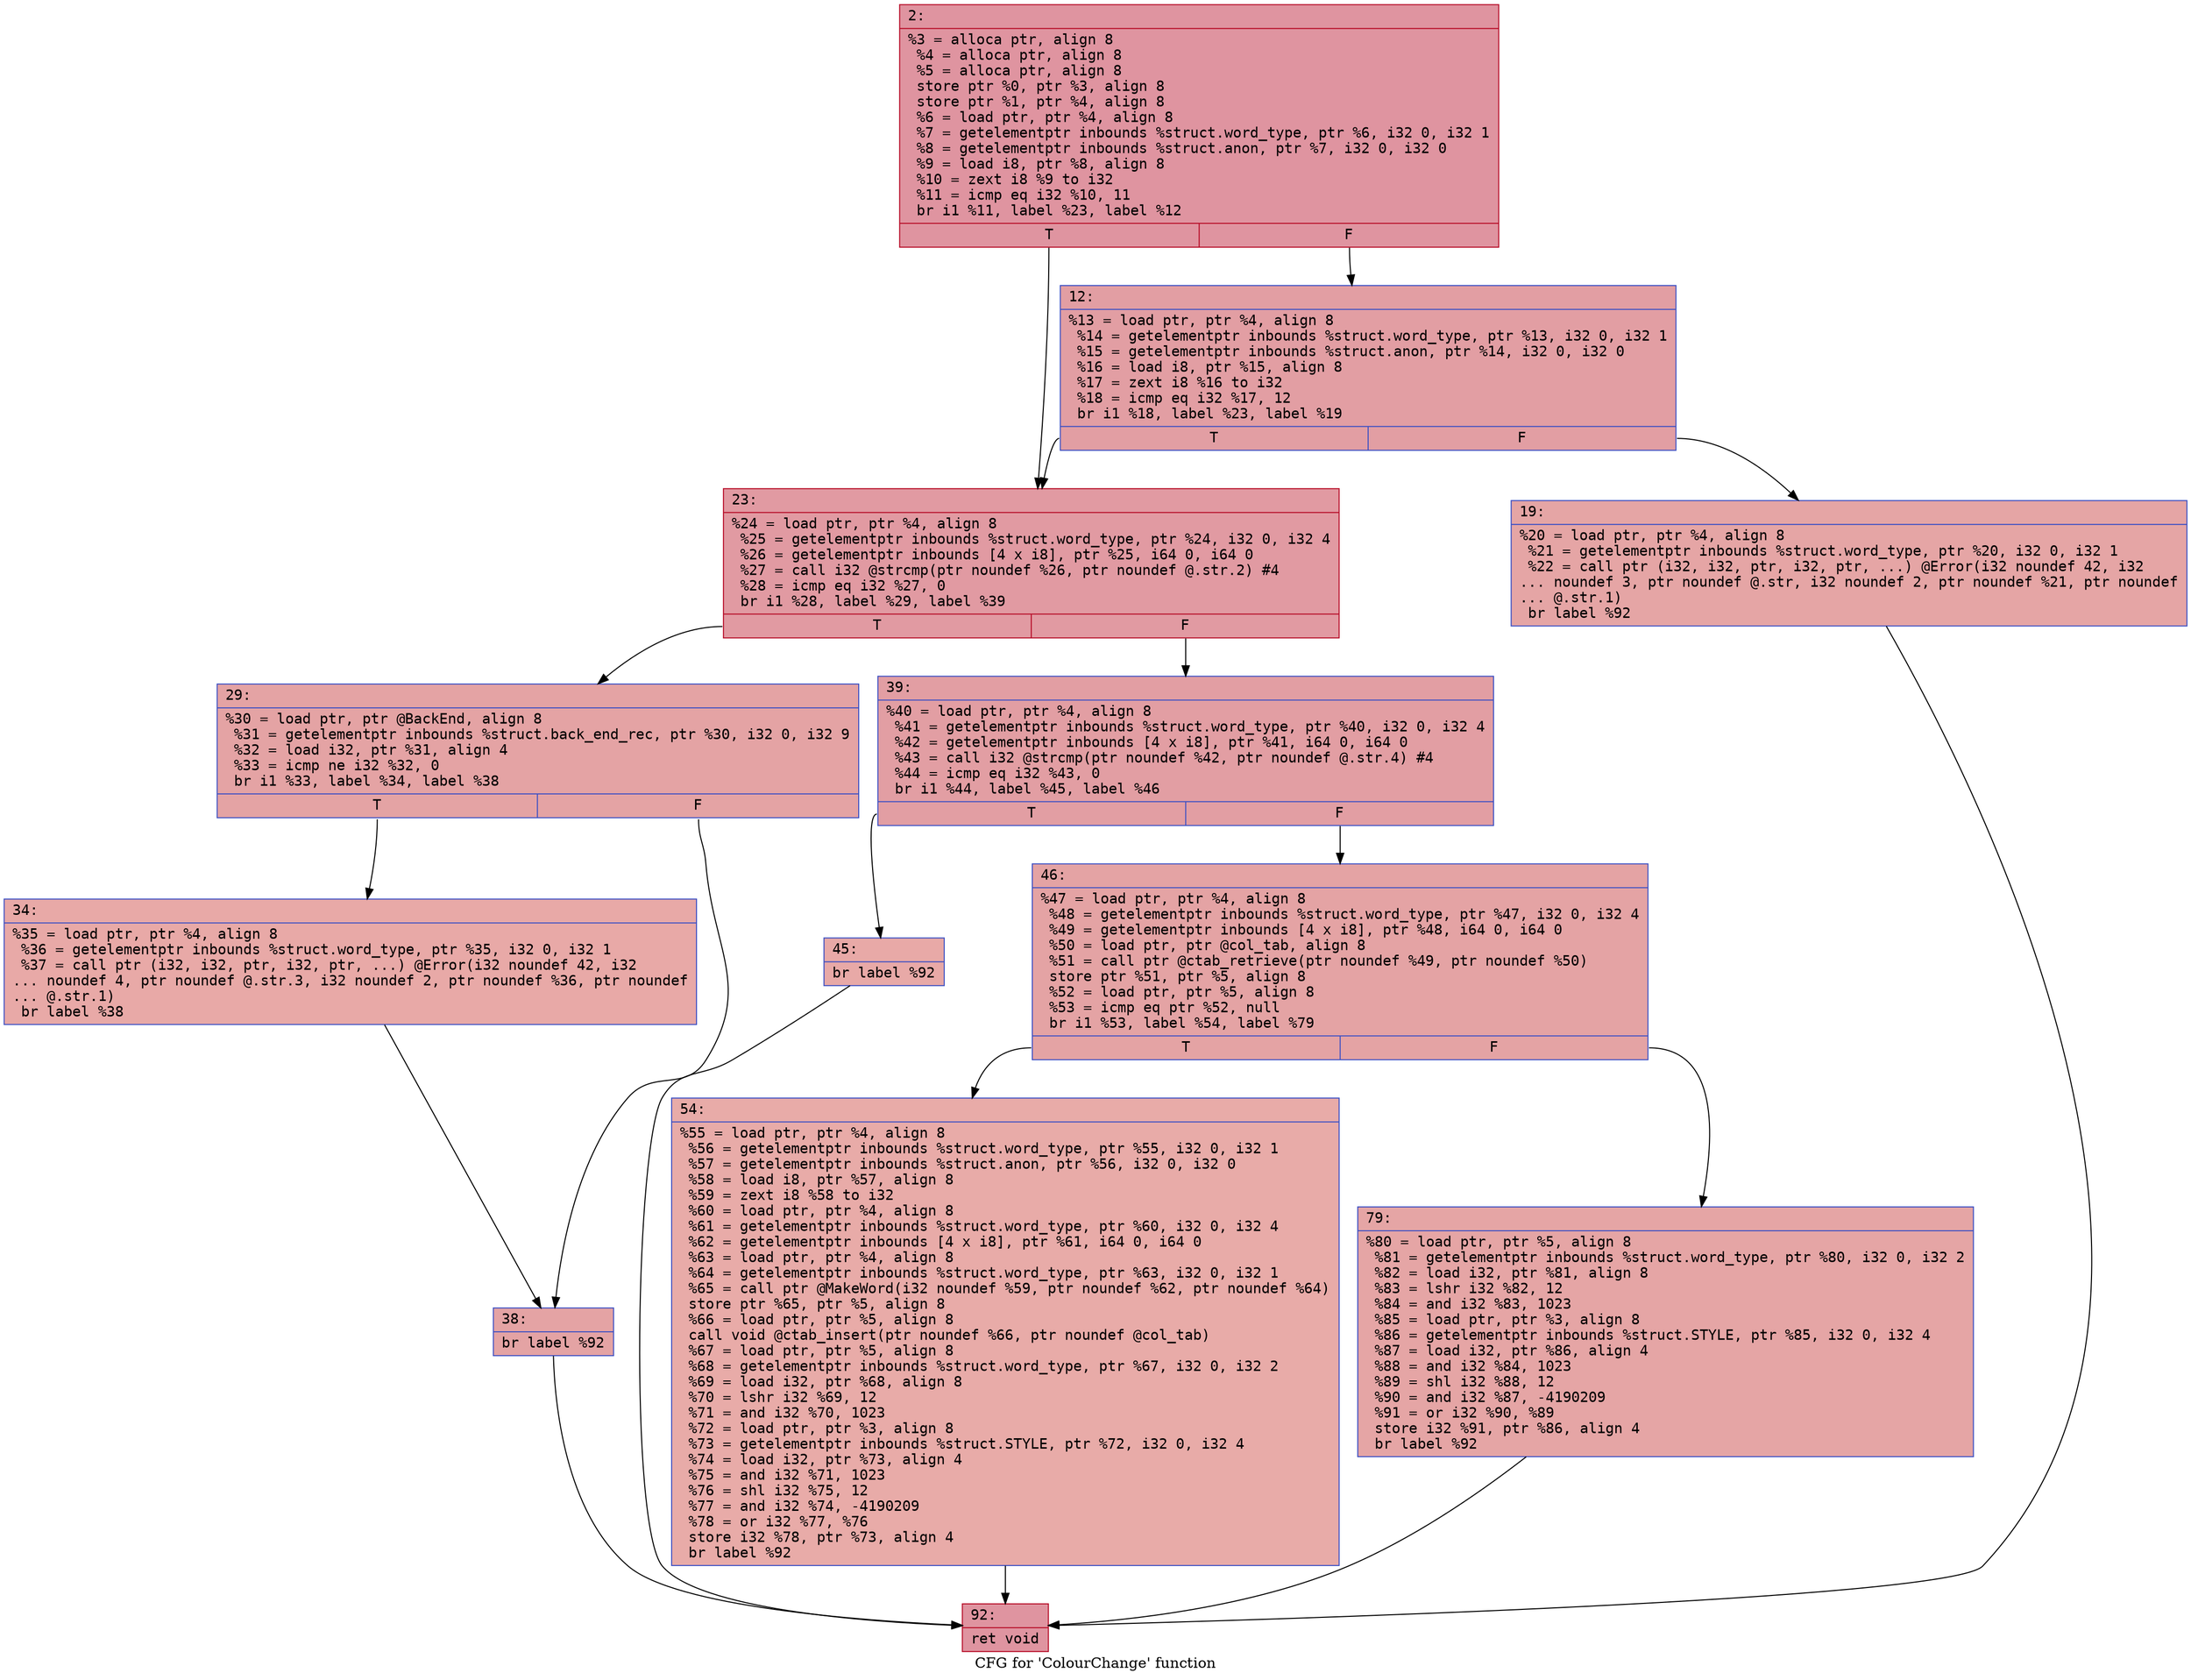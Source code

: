 digraph "CFG for 'ColourChange' function" {
	label="CFG for 'ColourChange' function";

	Node0x6000006cdea0 [shape=record,color="#b70d28ff", style=filled, fillcolor="#b70d2870" fontname="Courier",label="{2:\l|  %3 = alloca ptr, align 8\l  %4 = alloca ptr, align 8\l  %5 = alloca ptr, align 8\l  store ptr %0, ptr %3, align 8\l  store ptr %1, ptr %4, align 8\l  %6 = load ptr, ptr %4, align 8\l  %7 = getelementptr inbounds %struct.word_type, ptr %6, i32 0, i32 1\l  %8 = getelementptr inbounds %struct.anon, ptr %7, i32 0, i32 0\l  %9 = load i8, ptr %8, align 8\l  %10 = zext i8 %9 to i32\l  %11 = icmp eq i32 %10, 11\l  br i1 %11, label %23, label %12\l|{<s0>T|<s1>F}}"];
	Node0x6000006cdea0:s0 -> Node0x6000006cdf90[tooltip="2 -> 23\nProbability 50.00%" ];
	Node0x6000006cdea0:s1 -> Node0x6000006cdef0[tooltip="2 -> 12\nProbability 50.00%" ];
	Node0x6000006cdef0 [shape=record,color="#3d50c3ff", style=filled, fillcolor="#be242e70" fontname="Courier",label="{12:\l|  %13 = load ptr, ptr %4, align 8\l  %14 = getelementptr inbounds %struct.word_type, ptr %13, i32 0, i32 1\l  %15 = getelementptr inbounds %struct.anon, ptr %14, i32 0, i32 0\l  %16 = load i8, ptr %15, align 8\l  %17 = zext i8 %16 to i32\l  %18 = icmp eq i32 %17, 12\l  br i1 %18, label %23, label %19\l|{<s0>T|<s1>F}}"];
	Node0x6000006cdef0:s0 -> Node0x6000006cdf90[tooltip="12 -> 23\nProbability 50.00%" ];
	Node0x6000006cdef0:s1 -> Node0x6000006cdf40[tooltip="12 -> 19\nProbability 50.00%" ];
	Node0x6000006cdf40 [shape=record,color="#3d50c3ff", style=filled, fillcolor="#c5333470" fontname="Courier",label="{19:\l|  %20 = load ptr, ptr %4, align 8\l  %21 = getelementptr inbounds %struct.word_type, ptr %20, i32 0, i32 1\l  %22 = call ptr (i32, i32, ptr, i32, ptr, ...) @Error(i32 noundef 42, i32\l... noundef 3, ptr noundef @.str, i32 noundef 2, ptr noundef %21, ptr noundef\l... @.str.1)\l  br label %92\l}"];
	Node0x6000006cdf40 -> Node0x6000006ce260[tooltip="19 -> 92\nProbability 100.00%" ];
	Node0x6000006cdf90 [shape=record,color="#b70d28ff", style=filled, fillcolor="#bb1b2c70" fontname="Courier",label="{23:\l|  %24 = load ptr, ptr %4, align 8\l  %25 = getelementptr inbounds %struct.word_type, ptr %24, i32 0, i32 4\l  %26 = getelementptr inbounds [4 x i8], ptr %25, i64 0, i64 0\l  %27 = call i32 @strcmp(ptr noundef %26, ptr noundef @.str.2) #4\l  %28 = icmp eq i32 %27, 0\l  br i1 %28, label %29, label %39\l|{<s0>T|<s1>F}}"];
	Node0x6000006cdf90:s0 -> Node0x6000006cdfe0[tooltip="23 -> 29\nProbability 37.50%" ];
	Node0x6000006cdf90:s1 -> Node0x6000006ce0d0[tooltip="23 -> 39\nProbability 62.50%" ];
	Node0x6000006cdfe0 [shape=record,color="#3d50c3ff", style=filled, fillcolor="#c32e3170" fontname="Courier",label="{29:\l|  %30 = load ptr, ptr @BackEnd, align 8\l  %31 = getelementptr inbounds %struct.back_end_rec, ptr %30, i32 0, i32 9\l  %32 = load i32, ptr %31, align 4\l  %33 = icmp ne i32 %32, 0\l  br i1 %33, label %34, label %38\l|{<s0>T|<s1>F}}"];
	Node0x6000006cdfe0:s0 -> Node0x6000006ce030[tooltip="29 -> 34\nProbability 62.50%" ];
	Node0x6000006cdfe0:s1 -> Node0x6000006ce080[tooltip="29 -> 38\nProbability 37.50%" ];
	Node0x6000006ce030 [shape=record,color="#3d50c3ff", style=filled, fillcolor="#ca3b3770" fontname="Courier",label="{34:\l|  %35 = load ptr, ptr %4, align 8\l  %36 = getelementptr inbounds %struct.word_type, ptr %35, i32 0, i32 1\l  %37 = call ptr (i32, i32, ptr, i32, ptr, ...) @Error(i32 noundef 42, i32\l... noundef 4, ptr noundef @.str.3, i32 noundef 2, ptr noundef %36, ptr noundef\l... @.str.1)\l  br label %38\l}"];
	Node0x6000006ce030 -> Node0x6000006ce080[tooltip="34 -> 38\nProbability 100.00%" ];
	Node0x6000006ce080 [shape=record,color="#3d50c3ff", style=filled, fillcolor="#c32e3170" fontname="Courier",label="{38:\l|  br label %92\l}"];
	Node0x6000006ce080 -> Node0x6000006ce260[tooltip="38 -> 92\nProbability 100.00%" ];
	Node0x6000006ce0d0 [shape=record,color="#3d50c3ff", style=filled, fillcolor="#be242e70" fontname="Courier",label="{39:\l|  %40 = load ptr, ptr %4, align 8\l  %41 = getelementptr inbounds %struct.word_type, ptr %40, i32 0, i32 4\l  %42 = getelementptr inbounds [4 x i8], ptr %41, i64 0, i64 0\l  %43 = call i32 @strcmp(ptr noundef %42, ptr noundef @.str.4) #4\l  %44 = icmp eq i32 %43, 0\l  br i1 %44, label %45, label %46\l|{<s0>T|<s1>F}}"];
	Node0x6000006ce0d0:s0 -> Node0x6000006ce120[tooltip="39 -> 45\nProbability 37.50%" ];
	Node0x6000006ce0d0:s1 -> Node0x6000006ce170[tooltip="39 -> 46\nProbability 62.50%" ];
	Node0x6000006ce120 [shape=record,color="#3d50c3ff", style=filled, fillcolor="#ca3b3770" fontname="Courier",label="{45:\l|  br label %92\l}"];
	Node0x6000006ce120 -> Node0x6000006ce260[tooltip="45 -> 92\nProbability 100.00%" ];
	Node0x6000006ce170 [shape=record,color="#3d50c3ff", style=filled, fillcolor="#c32e3170" fontname="Courier",label="{46:\l|  %47 = load ptr, ptr %4, align 8\l  %48 = getelementptr inbounds %struct.word_type, ptr %47, i32 0, i32 4\l  %49 = getelementptr inbounds [4 x i8], ptr %48, i64 0, i64 0\l  %50 = load ptr, ptr @col_tab, align 8\l  %51 = call ptr @ctab_retrieve(ptr noundef %49, ptr noundef %50)\l  store ptr %51, ptr %5, align 8\l  %52 = load ptr, ptr %5, align 8\l  %53 = icmp eq ptr %52, null\l  br i1 %53, label %54, label %79\l|{<s0>T|<s1>F}}"];
	Node0x6000006ce170:s0 -> Node0x6000006ce1c0[tooltip="46 -> 54\nProbability 37.50%" ];
	Node0x6000006ce170:s1 -> Node0x6000006ce210[tooltip="46 -> 79\nProbability 62.50%" ];
	Node0x6000006ce1c0 [shape=record,color="#3d50c3ff", style=filled, fillcolor="#cc403a70" fontname="Courier",label="{54:\l|  %55 = load ptr, ptr %4, align 8\l  %56 = getelementptr inbounds %struct.word_type, ptr %55, i32 0, i32 1\l  %57 = getelementptr inbounds %struct.anon, ptr %56, i32 0, i32 0\l  %58 = load i8, ptr %57, align 8\l  %59 = zext i8 %58 to i32\l  %60 = load ptr, ptr %4, align 8\l  %61 = getelementptr inbounds %struct.word_type, ptr %60, i32 0, i32 4\l  %62 = getelementptr inbounds [4 x i8], ptr %61, i64 0, i64 0\l  %63 = load ptr, ptr %4, align 8\l  %64 = getelementptr inbounds %struct.word_type, ptr %63, i32 0, i32 1\l  %65 = call ptr @MakeWord(i32 noundef %59, ptr noundef %62, ptr noundef %64)\l  store ptr %65, ptr %5, align 8\l  %66 = load ptr, ptr %5, align 8\l  call void @ctab_insert(ptr noundef %66, ptr noundef @col_tab)\l  %67 = load ptr, ptr %5, align 8\l  %68 = getelementptr inbounds %struct.word_type, ptr %67, i32 0, i32 2\l  %69 = load i32, ptr %68, align 8\l  %70 = lshr i32 %69, 12\l  %71 = and i32 %70, 1023\l  %72 = load ptr, ptr %3, align 8\l  %73 = getelementptr inbounds %struct.STYLE, ptr %72, i32 0, i32 4\l  %74 = load i32, ptr %73, align 4\l  %75 = and i32 %71, 1023\l  %76 = shl i32 %75, 12\l  %77 = and i32 %74, -4190209\l  %78 = or i32 %77, %76\l  store i32 %78, ptr %73, align 4\l  br label %92\l}"];
	Node0x6000006ce1c0 -> Node0x6000006ce260[tooltip="54 -> 92\nProbability 100.00%" ];
	Node0x6000006ce210 [shape=record,color="#3d50c3ff", style=filled, fillcolor="#c5333470" fontname="Courier",label="{79:\l|  %80 = load ptr, ptr %5, align 8\l  %81 = getelementptr inbounds %struct.word_type, ptr %80, i32 0, i32 2\l  %82 = load i32, ptr %81, align 8\l  %83 = lshr i32 %82, 12\l  %84 = and i32 %83, 1023\l  %85 = load ptr, ptr %3, align 8\l  %86 = getelementptr inbounds %struct.STYLE, ptr %85, i32 0, i32 4\l  %87 = load i32, ptr %86, align 4\l  %88 = and i32 %84, 1023\l  %89 = shl i32 %88, 12\l  %90 = and i32 %87, -4190209\l  %91 = or i32 %90, %89\l  store i32 %91, ptr %86, align 4\l  br label %92\l}"];
	Node0x6000006ce210 -> Node0x6000006ce260[tooltip="79 -> 92\nProbability 100.00%" ];
	Node0x6000006ce260 [shape=record,color="#b70d28ff", style=filled, fillcolor="#b70d2870" fontname="Courier",label="{92:\l|  ret void\l}"];
}
